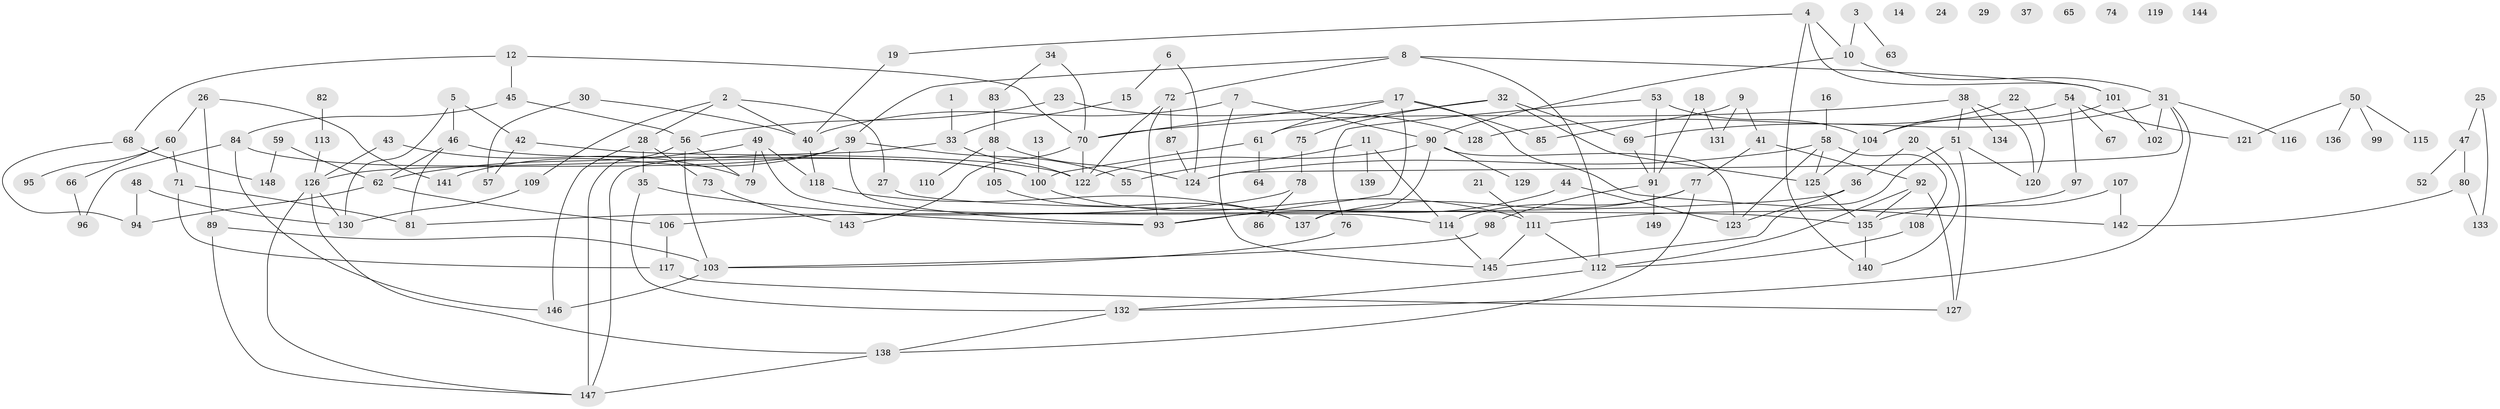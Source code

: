 // Generated by graph-tools (version 1.1) at 2025/13/03/09/25 04:13:05]
// undirected, 149 vertices, 208 edges
graph export_dot {
graph [start="1"]
  node [color=gray90,style=filled];
  1;
  2;
  3;
  4;
  5;
  6;
  7;
  8;
  9;
  10;
  11;
  12;
  13;
  14;
  15;
  16;
  17;
  18;
  19;
  20;
  21;
  22;
  23;
  24;
  25;
  26;
  27;
  28;
  29;
  30;
  31;
  32;
  33;
  34;
  35;
  36;
  37;
  38;
  39;
  40;
  41;
  42;
  43;
  44;
  45;
  46;
  47;
  48;
  49;
  50;
  51;
  52;
  53;
  54;
  55;
  56;
  57;
  58;
  59;
  60;
  61;
  62;
  63;
  64;
  65;
  66;
  67;
  68;
  69;
  70;
  71;
  72;
  73;
  74;
  75;
  76;
  77;
  78;
  79;
  80;
  81;
  82;
  83;
  84;
  85;
  86;
  87;
  88;
  89;
  90;
  91;
  92;
  93;
  94;
  95;
  96;
  97;
  98;
  99;
  100;
  101;
  102;
  103;
  104;
  105;
  106;
  107;
  108;
  109;
  110;
  111;
  112;
  113;
  114;
  115;
  116;
  117;
  118;
  119;
  120;
  121;
  122;
  123;
  124;
  125;
  126;
  127;
  128;
  129;
  130;
  131;
  132;
  133;
  134;
  135;
  136;
  137;
  138;
  139;
  140;
  141;
  142;
  143;
  144;
  145;
  146;
  147;
  148;
  149;
  1 -- 33;
  2 -- 27;
  2 -- 28;
  2 -- 40;
  2 -- 109;
  3 -- 10;
  3 -- 63;
  4 -- 10;
  4 -- 19;
  4 -- 101;
  4 -- 140;
  5 -- 42;
  5 -- 46;
  5 -- 130;
  6 -- 15;
  6 -- 124;
  7 -- 40;
  7 -- 90;
  7 -- 145;
  8 -- 39;
  8 -- 72;
  8 -- 101;
  8 -- 112;
  9 -- 41;
  9 -- 85;
  9 -- 131;
  10 -- 31;
  10 -- 90;
  11 -- 55;
  11 -- 114;
  11 -- 139;
  12 -- 45;
  12 -- 68;
  12 -- 70;
  13 -- 100;
  15 -- 33;
  16 -- 58;
  17 -- 61;
  17 -- 70;
  17 -- 85;
  17 -- 93;
  17 -- 142;
  18 -- 91;
  18 -- 131;
  19 -- 40;
  20 -- 36;
  20 -- 140;
  21 -- 111;
  22 -- 104;
  22 -- 120;
  23 -- 56;
  23 -- 128;
  25 -- 47;
  25 -- 133;
  26 -- 60;
  26 -- 89;
  26 -- 141;
  27 -- 135;
  28 -- 35;
  28 -- 73;
  28 -- 146;
  30 -- 40;
  30 -- 57;
  31 -- 69;
  31 -- 102;
  31 -- 116;
  31 -- 124;
  31 -- 132;
  32 -- 61;
  32 -- 69;
  32 -- 75;
  32 -- 125;
  33 -- 122;
  33 -- 147;
  34 -- 70;
  34 -- 83;
  35 -- 93;
  35 -- 132;
  36 -- 106;
  36 -- 123;
  38 -- 51;
  38 -- 70;
  38 -- 120;
  38 -- 134;
  39 -- 55;
  39 -- 93;
  39 -- 126;
  39 -- 141;
  40 -- 118;
  41 -- 77;
  41 -- 92;
  42 -- 57;
  42 -- 122;
  43 -- 79;
  43 -- 126;
  44 -- 93;
  44 -- 123;
  45 -- 56;
  45 -- 84;
  46 -- 62;
  46 -- 81;
  46 -- 100;
  47 -- 52;
  47 -- 80;
  48 -- 94;
  48 -- 130;
  49 -- 62;
  49 -- 79;
  49 -- 114;
  49 -- 118;
  50 -- 99;
  50 -- 115;
  50 -- 121;
  50 -- 136;
  51 -- 120;
  51 -- 127;
  51 -- 145;
  53 -- 76;
  53 -- 91;
  53 -- 104;
  54 -- 67;
  54 -- 97;
  54 -- 121;
  54 -- 128;
  56 -- 79;
  56 -- 103;
  56 -- 147;
  58 -- 108;
  58 -- 123;
  58 -- 124;
  58 -- 125;
  59 -- 62;
  59 -- 148;
  60 -- 66;
  60 -- 71;
  60 -- 95;
  61 -- 64;
  61 -- 100;
  62 -- 94;
  62 -- 106;
  66 -- 96;
  68 -- 94;
  68 -- 148;
  69 -- 91;
  70 -- 122;
  70 -- 143;
  71 -- 81;
  71 -- 117;
  72 -- 87;
  72 -- 93;
  72 -- 122;
  73 -- 143;
  75 -- 78;
  76 -- 103;
  77 -- 114;
  77 -- 137;
  77 -- 138;
  78 -- 81;
  78 -- 86;
  80 -- 133;
  80 -- 142;
  82 -- 113;
  83 -- 88;
  84 -- 96;
  84 -- 100;
  84 -- 146;
  87 -- 124;
  88 -- 105;
  88 -- 110;
  88 -- 124;
  89 -- 103;
  89 -- 147;
  90 -- 122;
  90 -- 123;
  90 -- 129;
  90 -- 137;
  91 -- 98;
  91 -- 149;
  92 -- 112;
  92 -- 127;
  92 -- 135;
  97 -- 111;
  98 -- 103;
  100 -- 111;
  101 -- 102;
  101 -- 104;
  103 -- 146;
  104 -- 125;
  105 -- 137;
  106 -- 117;
  107 -- 135;
  107 -- 142;
  108 -- 112;
  109 -- 130;
  111 -- 112;
  111 -- 145;
  112 -- 132;
  113 -- 126;
  114 -- 145;
  117 -- 127;
  118 -- 137;
  125 -- 135;
  126 -- 130;
  126 -- 138;
  126 -- 147;
  132 -- 138;
  135 -- 140;
  138 -- 147;
}
